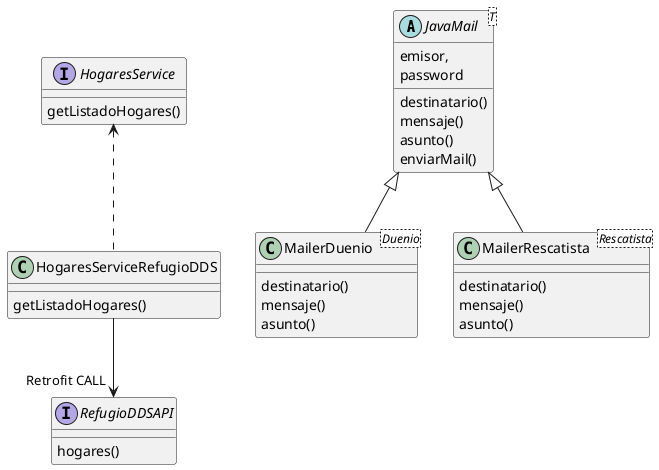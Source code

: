 @startuml RescateDePatitas

abstract JavaMail<T>{
  emisor,
  password
  destinatario()
  mensaje()
  asunto()
  enviarMail()
}

MailerDuenio -u-|> JavaMail
class MailerDuenio<Duenio>{
  destinatario()
  mensaje()
  asunto()
}

MailerRescatista -u-|> JavaMail
class MailerRescatista<Rescatista>{
  destinatario()
  mensaje()
  asunto()
}

interface HogaresService{
  getListadoHogares()
}

interface RefugioDDSAPI{
  hogares()
}

HogaresServiceRefugioDDS .u.> HogaresService
HogaresServiceRefugioDDS -d->"Retrofit CALL" RefugioDDSAPI
class HogaresServiceRefugioDDS{
  getListadoHogares()
}
@enduml